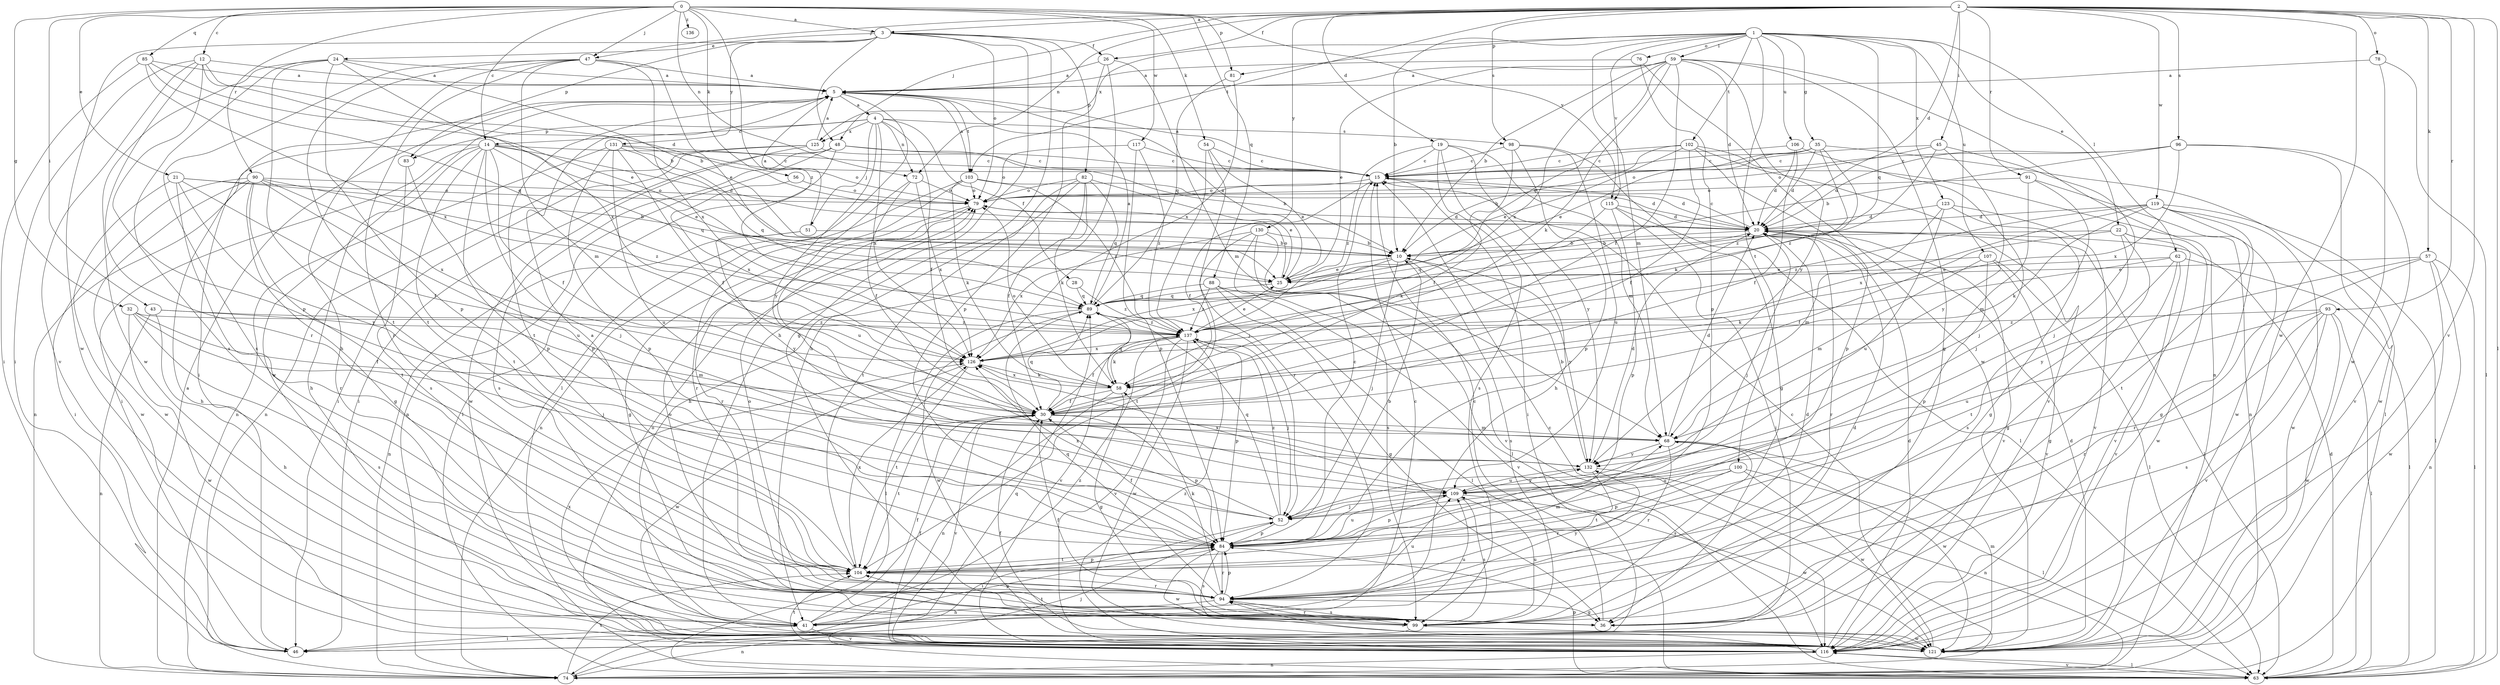 strict digraph  {
0;
1;
2;
3;
4;
5;
10;
12;
14;
15;
19;
20;
21;
22;
24;
25;
26;
28;
30;
32;
35;
36;
41;
43;
45;
46;
47;
48;
51;
52;
54;
56;
57;
58;
59;
62;
63;
68;
72;
74;
76;
78;
79;
81;
82;
83;
84;
85;
88;
89;
90;
91;
93;
94;
96;
98;
99;
100;
102;
103;
104;
106;
107;
109;
115;
116;
117;
119;
121;
123;
125;
126;
130;
131;
132;
136;
137;
0 -> 3  [label=a];
0 -> 12  [label=c];
0 -> 14  [label=c];
0 -> 21  [label=e];
0 -> 32  [label=g];
0 -> 43  [label=i];
0 -> 47  [label=j];
0 -> 54  [label=k];
0 -> 56  [label=k];
0 -> 72  [label=n];
0 -> 81  [label=p];
0 -> 85  [label=q];
0 -> 88  [label=q];
0 -> 90  [label=r];
0 -> 115  [label=v];
0 -> 117  [label=w];
0 -> 136  [label=z];
0 -> 137  [label=z];
1 -> 10  [label=b];
1 -> 22  [label=e];
1 -> 35  [label=g];
1 -> 59  [label=l];
1 -> 62  [label=l];
1 -> 68  [label=m];
1 -> 76  [label=o];
1 -> 81  [label=p];
1 -> 89  [label=q];
1 -> 100  [label=t];
1 -> 102  [label=t];
1 -> 106  [label=u];
1 -> 107  [label=u];
1 -> 115  [label=v];
1 -> 123  [label=x];
1 -> 125  [label=x];
2 -> 3  [label=a];
2 -> 19  [label=d];
2 -> 20  [label=d];
2 -> 26  [label=f];
2 -> 45  [label=i];
2 -> 47  [label=j];
2 -> 48  [label=j];
2 -> 57  [label=k];
2 -> 63  [label=l];
2 -> 72  [label=n];
2 -> 78  [label=o];
2 -> 91  [label=r];
2 -> 93  [label=r];
2 -> 96  [label=s];
2 -> 98  [label=s];
2 -> 103  [label=t];
2 -> 116  [label=v];
2 -> 119  [label=w];
2 -> 121  [label=w];
2 -> 130  [label=y];
3 -> 24  [label=e];
3 -> 26  [label=f];
3 -> 36  [label=g];
3 -> 41  [label=h];
3 -> 48  [label=j];
3 -> 79  [label=o];
3 -> 82  [label=p];
3 -> 83  [label=p];
3 -> 121  [label=w];
3 -> 131  [label=y];
4 -> 14  [label=c];
4 -> 28  [label=f];
4 -> 30  [label=f];
4 -> 51  [label=j];
4 -> 72  [label=n];
4 -> 83  [label=p];
4 -> 98  [label=s];
4 -> 125  [label=x];
4 -> 126  [label=x];
4 -> 132  [label=y];
5 -> 4  [label=a];
5 -> 46  [label=i];
5 -> 63  [label=l];
5 -> 103  [label=t];
5 -> 104  [label=t];
5 -> 121  [label=w];
10 -> 25  [label=e];
10 -> 52  [label=j];
10 -> 99  [label=s];
10 -> 126  [label=x];
10 -> 132  [label=y];
12 -> 5  [label=a];
12 -> 10  [label=b];
12 -> 25  [label=e];
12 -> 46  [label=i];
12 -> 84  [label=p];
12 -> 94  [label=r];
12 -> 116  [label=v];
14 -> 15  [label=c];
14 -> 20  [label=d];
14 -> 25  [label=e];
14 -> 30  [label=f];
14 -> 41  [label=h];
14 -> 46  [label=i];
14 -> 52  [label=j];
14 -> 74  [label=n];
14 -> 84  [label=p];
14 -> 89  [label=q];
14 -> 104  [label=t];
15 -> 5  [label=a];
15 -> 20  [label=d];
15 -> 30  [label=f];
15 -> 46  [label=i];
15 -> 79  [label=o];
19 -> 15  [label=c];
19 -> 41  [label=h];
19 -> 68  [label=m];
19 -> 99  [label=s];
19 -> 132  [label=y];
19 -> 137  [label=z];
20 -> 10  [label=b];
20 -> 15  [label=c];
20 -> 52  [label=j];
20 -> 63  [label=l];
20 -> 89  [label=q];
20 -> 94  [label=r];
20 -> 116  [label=v];
21 -> 10  [label=b];
21 -> 30  [label=f];
21 -> 79  [label=o];
21 -> 94  [label=r];
21 -> 121  [label=w];
21 -> 132  [label=y];
22 -> 10  [label=b];
22 -> 30  [label=f];
22 -> 36  [label=g];
22 -> 99  [label=s];
22 -> 116  [label=v];
22 -> 121  [label=w];
24 -> 5  [label=a];
24 -> 10  [label=b];
24 -> 84  [label=p];
24 -> 99  [label=s];
24 -> 104  [label=t];
24 -> 121  [label=w];
24 -> 126  [label=x];
25 -> 5  [label=a];
25 -> 79  [label=o];
25 -> 89  [label=q];
26 -> 5  [label=a];
26 -> 41  [label=h];
26 -> 68  [label=m];
26 -> 84  [label=p];
28 -> 89  [label=q];
28 -> 137  [label=z];
30 -> 68  [label=m];
30 -> 84  [label=p];
30 -> 89  [label=q];
30 -> 104  [label=t];
30 -> 116  [label=v];
32 -> 30  [label=f];
32 -> 52  [label=j];
32 -> 99  [label=s];
32 -> 121  [label=w];
32 -> 137  [label=z];
35 -> 15  [label=c];
35 -> 20  [label=d];
35 -> 25  [label=e];
35 -> 58  [label=k];
35 -> 63  [label=l];
35 -> 79  [label=o];
35 -> 137  [label=z];
36 -> 15  [label=c];
36 -> 30  [label=f];
36 -> 79  [label=o];
41 -> 15  [label=c];
41 -> 30  [label=f];
41 -> 46  [label=i];
41 -> 84  [label=p];
41 -> 109  [label=u];
41 -> 116  [label=v];
41 -> 137  [label=z];
43 -> 41  [label=h];
43 -> 68  [label=m];
43 -> 74  [label=n];
43 -> 137  [label=z];
45 -> 15  [label=c];
45 -> 52  [label=j];
45 -> 79  [label=o];
45 -> 132  [label=y];
45 -> 137  [label=z];
47 -> 5  [label=a];
47 -> 25  [label=e];
47 -> 41  [label=h];
47 -> 68  [label=m];
47 -> 94  [label=r];
47 -> 99  [label=s];
47 -> 104  [label=t];
47 -> 126  [label=x];
48 -> 10  [label=b];
48 -> 15  [label=c];
48 -> 46  [label=i];
48 -> 63  [label=l];
48 -> 74  [label=n];
48 -> 99  [label=s];
51 -> 5  [label=a];
51 -> 10  [label=b];
51 -> 74  [label=n];
51 -> 132  [label=y];
52 -> 46  [label=i];
52 -> 84  [label=p];
52 -> 89  [label=q];
52 -> 126  [label=x];
52 -> 137  [label=z];
54 -> 15  [label=c];
54 -> 25  [label=e];
54 -> 52  [label=j];
54 -> 94  [label=r];
56 -> 79  [label=o];
56 -> 126  [label=x];
57 -> 25  [label=e];
57 -> 63  [label=l];
57 -> 74  [label=n];
57 -> 94  [label=r];
57 -> 121  [label=w];
57 -> 132  [label=y];
58 -> 30  [label=f];
58 -> 36  [label=g];
58 -> 74  [label=n];
58 -> 79  [label=o];
58 -> 89  [label=q];
58 -> 126  [label=x];
59 -> 5  [label=a];
59 -> 10  [label=b];
59 -> 20  [label=d];
59 -> 25  [label=e];
59 -> 30  [label=f];
59 -> 36  [label=g];
59 -> 58  [label=k];
59 -> 74  [label=n];
59 -> 89  [label=q];
59 -> 126  [label=x];
59 -> 132  [label=y];
62 -> 25  [label=e];
62 -> 36  [label=g];
62 -> 58  [label=k];
62 -> 63  [label=l];
62 -> 104  [label=t];
62 -> 116  [label=v];
63 -> 20  [label=d];
63 -> 84  [label=p];
63 -> 89  [label=q];
63 -> 116  [label=v];
68 -> 20  [label=d];
68 -> 94  [label=r];
68 -> 99  [label=s];
68 -> 121  [label=w];
68 -> 132  [label=y];
72 -> 30  [label=f];
72 -> 79  [label=o];
72 -> 109  [label=u];
72 -> 126  [label=x];
74 -> 5  [label=a];
74 -> 15  [label=c];
74 -> 52  [label=j];
74 -> 104  [label=t];
76 -> 5  [label=a];
76 -> 84  [label=p];
76 -> 121  [label=w];
78 -> 5  [label=a];
78 -> 63  [label=l];
78 -> 121  [label=w];
79 -> 20  [label=d];
79 -> 36  [label=g];
79 -> 94  [label=r];
81 -> 89  [label=q];
81 -> 126  [label=x];
82 -> 25  [label=e];
82 -> 30  [label=f];
82 -> 41  [label=h];
82 -> 58  [label=k];
82 -> 79  [label=o];
82 -> 89  [label=q];
82 -> 104  [label=t];
83 -> 84  [label=p];
83 -> 99  [label=s];
84 -> 10  [label=b];
84 -> 15  [label=c];
84 -> 30  [label=f];
84 -> 94  [label=r];
84 -> 99  [label=s];
84 -> 104  [label=t];
84 -> 109  [label=u];
84 -> 121  [label=w];
85 -> 5  [label=a];
85 -> 20  [label=d];
85 -> 46  [label=i];
85 -> 89  [label=q];
85 -> 126  [label=x];
88 -> 36  [label=g];
88 -> 63  [label=l];
88 -> 89  [label=q];
88 -> 116  [label=v];
88 -> 137  [label=z];
89 -> 5  [label=a];
89 -> 63  [label=l];
89 -> 116  [label=v];
89 -> 121  [label=w];
89 -> 137  [label=z];
90 -> 36  [label=g];
90 -> 41  [label=h];
90 -> 46  [label=i];
90 -> 79  [label=o];
90 -> 104  [label=t];
90 -> 109  [label=u];
90 -> 121  [label=w];
90 -> 126  [label=x];
90 -> 137  [label=z];
91 -> 52  [label=j];
91 -> 68  [label=m];
91 -> 79  [label=o];
91 -> 121  [label=w];
93 -> 63  [label=l];
93 -> 94  [label=r];
93 -> 99  [label=s];
93 -> 109  [label=u];
93 -> 116  [label=v];
93 -> 121  [label=w];
93 -> 137  [label=z];
94 -> 20  [label=d];
94 -> 36  [label=g];
94 -> 41  [label=h];
94 -> 58  [label=k];
94 -> 79  [label=o];
94 -> 84  [label=p];
94 -> 89  [label=q];
94 -> 99  [label=s];
94 -> 109  [label=u];
94 -> 132  [label=y];
96 -> 10  [label=b];
96 -> 15  [label=c];
96 -> 20  [label=d];
96 -> 116  [label=v];
96 -> 121  [label=w];
96 -> 126  [label=x];
98 -> 15  [label=c];
98 -> 30  [label=f];
98 -> 36  [label=g];
98 -> 84  [label=p];
98 -> 109  [label=u];
99 -> 20  [label=d];
99 -> 74  [label=n];
99 -> 94  [label=r];
99 -> 104  [label=t];
99 -> 109  [label=u];
99 -> 121  [label=w];
100 -> 63  [label=l];
100 -> 84  [label=p];
100 -> 104  [label=t];
100 -> 109  [label=u];
100 -> 121  [label=w];
102 -> 10  [label=b];
102 -> 15  [label=c];
102 -> 25  [label=e];
102 -> 30  [label=f];
102 -> 74  [label=n];
102 -> 84  [label=p];
102 -> 116  [label=v];
103 -> 5  [label=a];
103 -> 20  [label=d];
103 -> 58  [label=k];
103 -> 74  [label=n];
103 -> 79  [label=o];
103 -> 94  [label=r];
103 -> 137  [label=z];
104 -> 5  [label=a];
104 -> 68  [label=m];
104 -> 84  [label=p];
104 -> 94  [label=r];
104 -> 126  [label=x];
106 -> 15  [label=c];
106 -> 20  [label=d];
106 -> 30  [label=f];
106 -> 52  [label=j];
107 -> 25  [label=e];
107 -> 63  [label=l];
107 -> 68  [label=m];
107 -> 84  [label=p];
107 -> 116  [label=v];
109 -> 52  [label=j];
109 -> 84  [label=p];
109 -> 99  [label=s];
109 -> 121  [label=w];
109 -> 126  [label=x];
109 -> 132  [label=y];
115 -> 20  [label=d];
115 -> 46  [label=i];
115 -> 58  [label=k];
115 -> 63  [label=l];
115 -> 84  [label=p];
116 -> 20  [label=d];
116 -> 30  [label=f];
116 -> 63  [label=l];
116 -> 74  [label=n];
116 -> 79  [label=o];
116 -> 94  [label=r];
116 -> 104  [label=t];
116 -> 137  [label=z];
117 -> 15  [label=c];
117 -> 79  [label=o];
117 -> 84  [label=p];
117 -> 137  [label=z];
119 -> 20  [label=d];
119 -> 36  [label=g];
119 -> 58  [label=k];
119 -> 63  [label=l];
119 -> 104  [label=t];
119 -> 121  [label=w];
119 -> 126  [label=x];
119 -> 137  [label=z];
121 -> 15  [label=c];
121 -> 20  [label=d];
121 -> 30  [label=f];
121 -> 68  [label=m];
121 -> 126  [label=x];
123 -> 20  [label=d];
123 -> 36  [label=g];
123 -> 68  [label=m];
123 -> 109  [label=u];
123 -> 116  [label=v];
125 -> 5  [label=a];
125 -> 15  [label=c];
125 -> 46  [label=i];
125 -> 74  [label=n];
125 -> 121  [label=w];
126 -> 58  [label=k];
126 -> 104  [label=t];
126 -> 121  [label=w];
130 -> 10  [label=b];
130 -> 63  [label=l];
130 -> 99  [label=s];
130 -> 104  [label=t];
130 -> 116  [label=v];
130 -> 126  [label=x];
131 -> 15  [label=c];
131 -> 30  [label=f];
131 -> 74  [label=n];
131 -> 79  [label=o];
131 -> 84  [label=p];
131 -> 89  [label=q];
131 -> 109  [label=u];
132 -> 10  [label=b];
132 -> 20  [label=d];
132 -> 74  [label=n];
132 -> 94  [label=r];
132 -> 109  [label=u];
137 -> 25  [label=e];
137 -> 30  [label=f];
137 -> 52  [label=j];
137 -> 58  [label=k];
137 -> 84  [label=p];
137 -> 116  [label=v];
137 -> 121  [label=w];
137 -> 126  [label=x];
}
